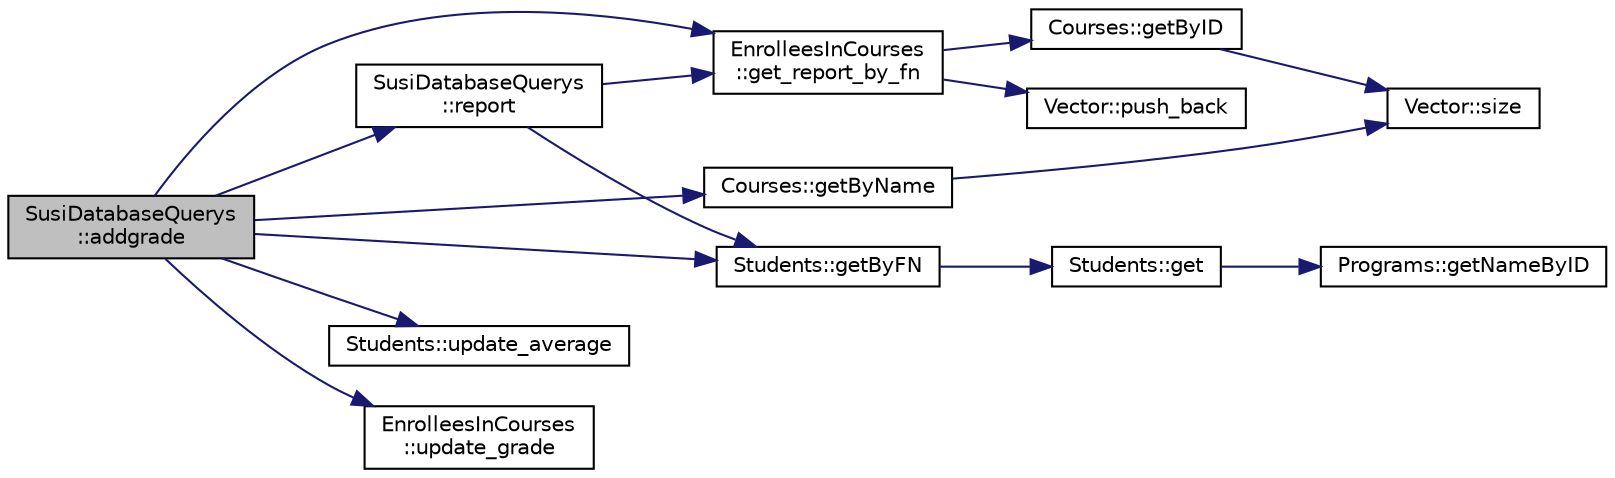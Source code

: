 digraph "SusiDatabaseQuerys::addgrade"
{
 // LATEX_PDF_SIZE
  edge [fontname="Helvetica",fontsize="10",labelfontname="Helvetica",labelfontsize="10"];
  node [fontname="Helvetica",fontsize="10",shape=record];
  rankdir="LR";
  Node1 [label="SusiDatabaseQuerys\l::addgrade",height=0.2,width=0.4,color="black", fillcolor="grey75", style="filled", fontcolor="black",tooltip=" "];
  Node1 -> Node2 [color="midnightblue",fontsize="10",style="solid",fontname="Helvetica"];
  Node2 [label="EnrolleesInCourses\l::get_report_by_fn",height=0.2,width=0.4,color="black", fillcolor="white", style="filled",URL="$class_enrollees_in_courses.html#ae09c5f5bf792e1751ac91df1021efc7f",tooltip=" "];
  Node2 -> Node3 [color="midnightblue",fontsize="10",style="solid",fontname="Helvetica"];
  Node3 [label="Courses::getByID",height=0.2,width=0.4,color="black", fillcolor="white", style="filled",URL="$class_courses.html#a803737a79669500e773e7092d18e8541",tooltip=" "];
  Node3 -> Node4 [color="midnightblue",fontsize="10",style="solid",fontname="Helvetica"];
  Node4 [label="Vector::size",height=0.2,width=0.4,color="black", fillcolor="white", style="filled",URL="$class_vector.html#a9b439586cd10cb45d002ca9d6e3db43c",tooltip=" "];
  Node2 -> Node5 [color="midnightblue",fontsize="10",style="solid",fontname="Helvetica"];
  Node5 [label="Vector::push_back",height=0.2,width=0.4,color="black", fillcolor="white", style="filled",URL="$class_vector.html#aafe4fd2dc987ac473b52ef757aa7a202",tooltip=" "];
  Node1 -> Node6 [color="midnightblue",fontsize="10",style="solid",fontname="Helvetica"];
  Node6 [label="Students::getByFN",height=0.2,width=0.4,color="black", fillcolor="white", style="filled",URL="$class_students.html#a50fca4894a5b8d62fbb36ee52eac83df",tooltip=" "];
  Node6 -> Node7 [color="midnightblue",fontsize="10",style="solid",fontname="Helvetica"];
  Node7 [label="Students::get",height=0.2,width=0.4,color="black", fillcolor="white", style="filled",URL="$class_students.html#a6c30eb2eef875efaa8d72aa9cdfca39a",tooltip=" "];
  Node7 -> Node8 [color="midnightblue",fontsize="10",style="solid",fontname="Helvetica"];
  Node8 [label="Programs::getNameByID",height=0.2,width=0.4,color="black", fillcolor="white", style="filled",URL="$class_programs.html#a7dc1bbdc990578657c6fda63c78f720d",tooltip=" "];
  Node1 -> Node9 [color="midnightblue",fontsize="10",style="solid",fontname="Helvetica"];
  Node9 [label="Courses::getByName",height=0.2,width=0.4,color="black", fillcolor="white", style="filled",URL="$class_courses.html#abf9e43df17c17dc597e618e49111ec86",tooltip=" "];
  Node9 -> Node4 [color="midnightblue",fontsize="10",style="solid",fontname="Helvetica"];
  Node1 -> Node10 [color="midnightblue",fontsize="10",style="solid",fontname="Helvetica"];
  Node10 [label="SusiDatabaseQuerys\l::report",height=0.2,width=0.4,color="black", fillcolor="white", style="filled",URL="$class_susi_database_querys.html#ab58b79c5d4ce4c7a2a51876b97592b81",tooltip=" "];
  Node10 -> Node2 [color="midnightblue",fontsize="10",style="solid",fontname="Helvetica"];
  Node10 -> Node6 [color="midnightblue",fontsize="10",style="solid",fontname="Helvetica"];
  Node1 -> Node11 [color="midnightblue",fontsize="10",style="solid",fontname="Helvetica"];
  Node11 [label="Students::update_average",height=0.2,width=0.4,color="black", fillcolor="white", style="filled",URL="$class_students.html#af85f8a59299ae56f1c1806215e35be14",tooltip=" "];
  Node1 -> Node12 [color="midnightblue",fontsize="10",style="solid",fontname="Helvetica"];
  Node12 [label="EnrolleesInCourses\l::update_grade",height=0.2,width=0.4,color="black", fillcolor="white", style="filled",URL="$class_enrollees_in_courses.html#a70683169994ddb99184382bd73a50fc2",tooltip=" "];
}
